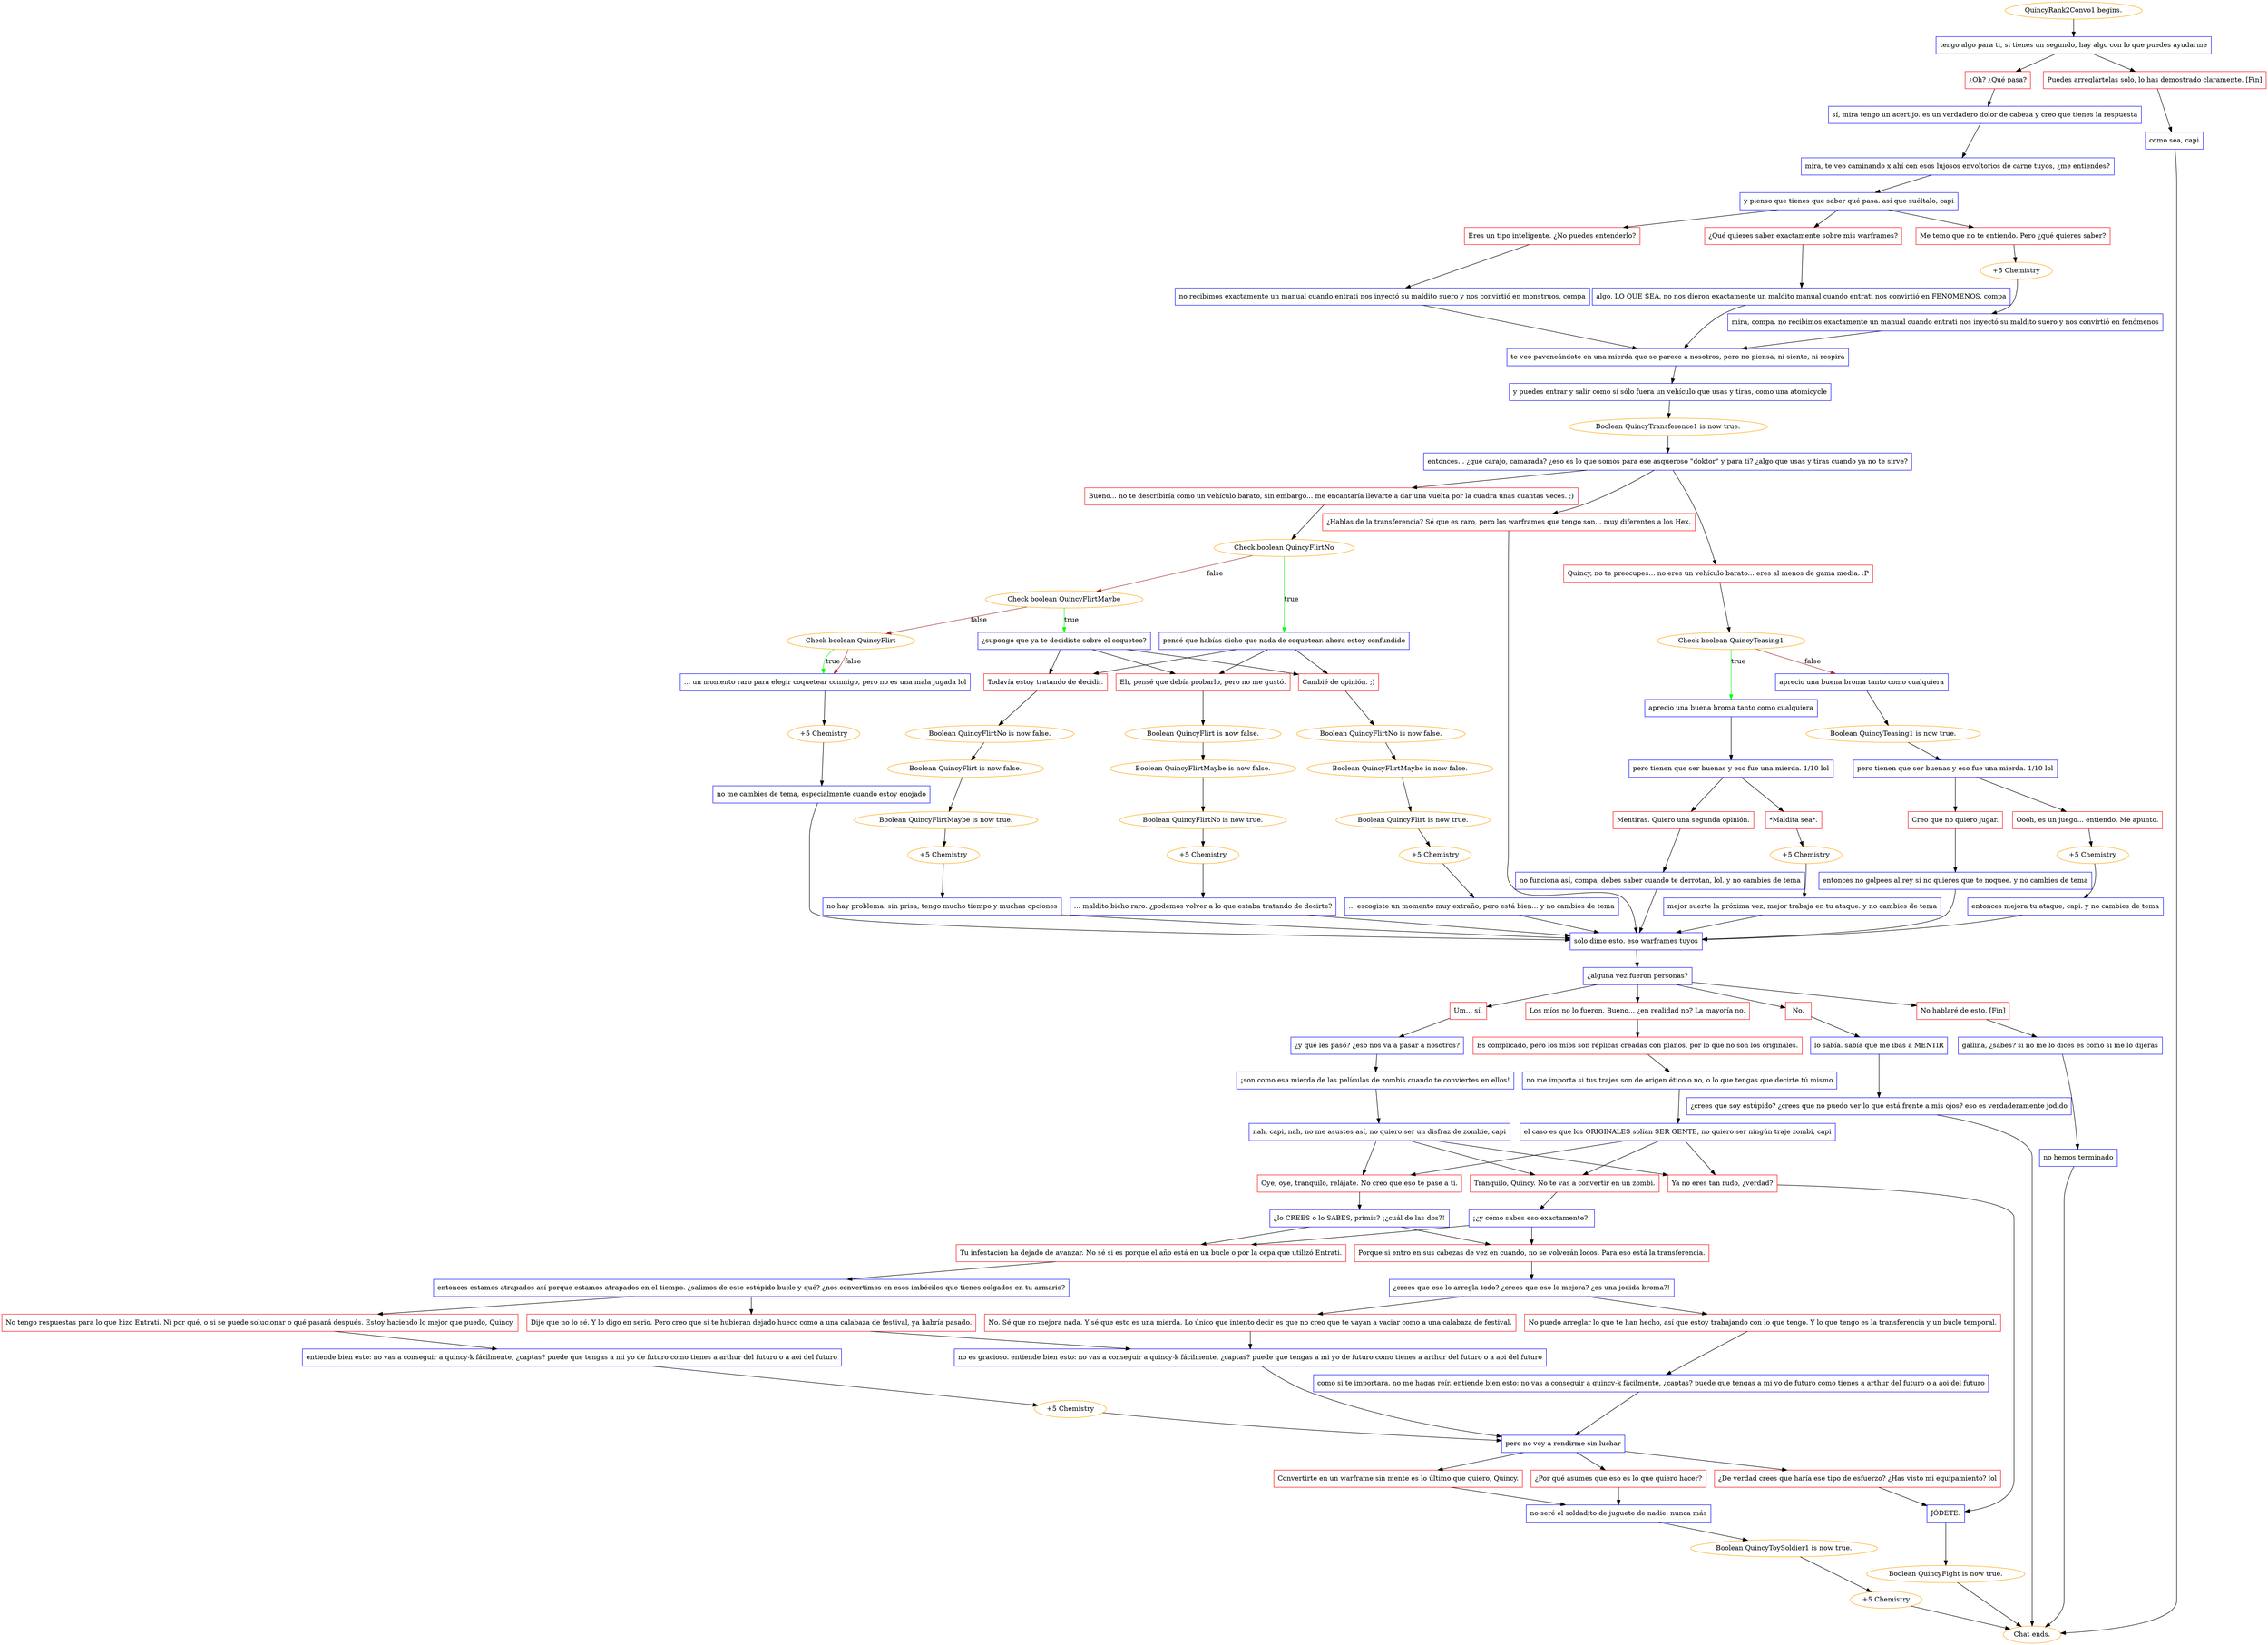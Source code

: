 digraph {
	"QuincyRank2Convo1 begins." [color=orange];
		"QuincyRank2Convo1 begins." -> j2893208944;
	j2893208944 [label="tengo algo para ti, si tienes un segundo, hay algo con lo que puedes ayudarme",shape=box,color=blue];
		j2893208944 -> j2159617136;
		j2893208944 -> j1268501303;
	j2159617136 [label="¿Oh? ¿Qué pasa?",shape=box,color=red];
		j2159617136 -> j3633919011;
	j1268501303 [label="Puedes arreglártelas solo, lo has demostrado claramente. [Fin]",shape=box,color=red];
		j1268501303 -> j4247216181;
	j3633919011 [label="sí, mira tengo un acertijo. es un verdadero dolor de cabeza y creo que tienes la respuesta",shape=box,color=blue];
		j3633919011 -> j712979205;
	j4247216181 [label="como sea, capi",shape=box,color=blue];
		j4247216181 -> "Chat ends.";
	j712979205 [label="mira, te veo caminando x ahí con esos lujosos envoltorios de carne tuyos, ¿me entiendes?",shape=box,color=blue];
		j712979205 -> j3919173427;
	"Chat ends." [color=orange];
	j3919173427 [label="y pienso que tienes que saber qué pasa. así que suéltalo, capi",shape=box,color=blue];
		j3919173427 -> j3931831960;
		j3919173427 -> j1197292966;
		j3919173427 -> j2172357221;
	j3931831960 [label="¿Qué quieres saber exactamente sobre mis warframes?",shape=box,color=red];
		j3931831960 -> j327319228;
	j1197292966 [label="Me temo que no te entiendo. Pero ¿qué quieres saber?",shape=box,color=red];
		j1197292966 -> j318222741;
	j2172357221 [label="Eres un tipo inteligente. ¿No puedes entenderlo?",shape=box,color=red];
		j2172357221 -> j3885532391;
	j327319228 [label="algo. LO QUE SEA. no nos dieron exactamente un maldito manual cuando entrati nos convirtió en FENÓMENOS, compa",shape=box,color=blue];
		j327319228 -> j2646397522;
	j318222741 [label="+5 Chemistry",color=orange];
		j318222741 -> j1726734938;
	j3885532391 [label="no recibimos exactamente un manual cuando entrati nos inyectó su maldito suero y nos convirtió en monstruos, compa",shape=box,color=blue];
		j3885532391 -> j2646397522;
	j2646397522 [label="te veo pavoneándote en una mierda que se parece a nosotros, pero no piensa, ni siente, ni respira",shape=box,color=blue];
		j2646397522 -> j1067414701;
	j1726734938 [label="mira, compa. no recibimos exactamente un manual cuando entrati nos inyectó su maldito suero y nos convirtió en fenómenos",shape=box,color=blue];
		j1726734938 -> j2646397522;
	j1067414701 [label="y puedes entrar y salir como si sólo fuera un vehículo que usas y tiras, como una atomicycle",shape=box,color=blue];
		j1067414701 -> j3710104536;
	j3710104536 [label="Boolean QuincyTransference1 is now true.",color=orange];
		j3710104536 -> j784945972;
	j784945972 [label="entonces... ¿qué carajo, camarada? ¿eso es lo que somos para ese asqueroso \"doktor\" y para ti? ¿algo que usas y tiras cuando ya no te sirve?",shape=box,color=blue];
		j784945972 -> j3328482027;
		j784945972 -> j3507289124;
		j784945972 -> j1086609658;
	j3328482027 [label="¿Hablas de la transferencia? Sé que es raro, pero los warframes que tengo son... muy diferentes a los Hex.",shape=box,color=red];
		j3328482027 -> j1524986282;
	j3507289124 [label="Quincy, no te preocupes... no eres un vehículo barato... eres al menos de gama media. :P",shape=box,color=red];
		j3507289124 -> j1909544397;
	j1086609658 [label="Bueno... no te describiría como un vehículo barato, sin embargo... me encantaría llevarte a dar una vuelta por la cuadra unas cuantas veces. ;)",shape=box,color=red];
		j1086609658 -> j3515667105;
	j1524986282 [label="solo dime esto. eso warframes tuyos",shape=box,color=blue];
		j1524986282 -> j3876714204;
	j1909544397 [label="Check boolean QuincyTeasing1",color=orange];
		j1909544397 -> j881606053 [label=true,color=green];
		j1909544397 -> j3099611748 [label=false,color=brown];
	j3515667105 [label="Check boolean QuincyFlirtNo",color=orange];
		j3515667105 -> j3106247183 [label=true,color=green];
		j3515667105 -> j4006540290 [label=false,color=brown];
	j3876714204 [label="¿alguna vez fueron personas?",shape=box,color=blue];
		j3876714204 -> j3784350150;
		j3876714204 -> j576225565;
		j3876714204 -> j2313251392;
		j3876714204 -> j3663137770;
	j881606053 [label="aprecio una buena broma tanto como cualquiera",shape=box,color=blue];
		j881606053 -> j3784799030;
	j3099611748 [label="aprecio una buena broma tanto como cualquiera",shape=box,color=blue];
		j3099611748 -> j3976301660;
	j3106247183 [label="pensé que habías dicho que nada de coquetear. ahora estoy confundido",shape=box,color=blue];
		j3106247183 -> j2177535642;
		j3106247183 -> j2781285241;
		j3106247183 -> j3405664463;
	j4006540290 [label="Check boolean QuincyFlirtMaybe",color=orange];
		j4006540290 -> j928013547 [label=true,color=green];
		j4006540290 -> j2034270586 [label=false,color=brown];
	j3784350150 [label="Um... sí.",shape=box,color=red];
		j3784350150 -> j3693104732;
	j576225565 [label="Los míos no lo fueron. Bueno... ¿en realidad no? La mayoría no.",shape=box,color=red];
		j576225565 -> j3929271211;
	j2313251392 [label="No.",shape=box,color=red];
		j2313251392 -> j2487239464;
	j3663137770 [label="No hablaré de esto. [Fin]",shape=box,color=red];
		j3663137770 -> j3075403943;
	j3784799030 [label="pero tienen que ser buenas y eso fue una mierda. 1/10 lol",shape=box,color=blue];
		j3784799030 -> j2666091490;
		j3784799030 -> j1286131015;
	j3976301660 [label="Boolean QuincyTeasing1 is now true.",color=orange];
		j3976301660 -> j1415497874;
	j2177535642 [label="Cambié de opinión. ;)",shape=box,color=red];
		j2177535642 -> j3730231712;
	j2781285241 [label="Eh, pensé que debía probarlo, pero no me gustó.",shape=box,color=red];
		j2781285241 -> j3915492920;
	j3405664463 [label="Todavía estoy tratando de decidir.",shape=box,color=red];
		j3405664463 -> j2553199904;
	j928013547 [label="¿supongo que ya te decidiste sobre el coqueteo?",shape=box,color=blue];
		j928013547 -> j2177535642;
		j928013547 -> j2781285241;
		j928013547 -> j3405664463;
	j2034270586 [label="Check boolean QuincyFlirt",color=orange];
		j2034270586 -> j2760987632 [label=true,color=green];
		j2034270586 -> j2760987632 [label=false,color=brown];
	j3693104732 [label="¿y qué les pasó? ¿eso nos va a pasar a nosotros?",shape=box,color=blue];
		j3693104732 -> j3974222023;
	j3929271211 [label="Es complicado, pero los míos son réplicas creadas con planos, por lo que no son los originales.",shape=box,color=red];
		j3929271211 -> j2900350937;
	j2487239464 [label="lo sabía. sabía que me ibas a MENTIR",shape=box,color=blue];
		j2487239464 -> j3426918745;
	j3075403943 [label="gallina, ¿sabes? si no me lo dices es como si me lo dijeras",shape=box,color=blue];
		j3075403943 -> j3452649306;
	j2666091490 [label="*Maldita sea*.",shape=box,color=red];
		j2666091490 -> j3459800658;
	j1286131015 [label="Mentiras. Quiero una segunda opinión.",shape=box,color=red];
		j1286131015 -> j2404557205;
	j1415497874 [label="pero tienen que ser buenas y eso fue una mierda. 1/10 lol",shape=box,color=blue];
		j1415497874 -> j2409141956;
		j1415497874 -> j2973856340;
	j3730231712 [label="Boolean QuincyFlirtNo is now false.",color=orange];
		j3730231712 -> j4125132078;
	j3915492920 [label="Boolean QuincyFlirt is now false.",color=orange];
		j3915492920 -> j1818522509;
	j2553199904 [label="Boolean QuincyFlirtNo is now false.",color=orange];
		j2553199904 -> j1900022346;
	j2760987632 [label="... un momento raro para elegir coquetear conmigo, pero no es una mala jugada lol",shape=box,color=blue];
		j2760987632 -> j2663571630;
	j3974222023 [label="¡son como esa mierda de las películas de zombis cuando te conviertes en ellos!",shape=box,color=blue];
		j3974222023 -> j2501041527;
	j2900350937 [label="no me importa si tus trajes son de origen ético o no, o lo que tengas que decirte tú mismo",shape=box,color=blue];
		j2900350937 -> j2764253778;
	j3426918745 [label="¿crees que soy estúpido? ¿crees que no puedo ver lo que está frente a mis ojos? eso es verdaderamente jodido",shape=box,color=blue];
		j3426918745 -> "Chat ends.";
	j3452649306 [label="no hemos terminado",shape=box,color=blue];
		j3452649306 -> "Chat ends.";
	j3459800658 [label="+5 Chemistry",color=orange];
		j3459800658 -> j3812527455;
	j2404557205 [label="no funciona así, compa, debes saber cuando te derrotan, lol. y no cambies de tema",shape=box,color=blue];
		j2404557205 -> j1524986282;
	j2409141956 [label="Creo que no quiero jugar.",shape=box,color=red];
		j2409141956 -> j3161113653;
	j2973856340 [label="Oooh, es un juego... entiendo. Me apunto.",shape=box,color=red];
		j2973856340 -> j1750123384;
	j4125132078 [label="Boolean QuincyFlirtMaybe is now false.",color=orange];
		j4125132078 -> j3950128875;
	j1818522509 [label="Boolean QuincyFlirtMaybe is now false.",color=orange];
		j1818522509 -> j1230045735;
	j1900022346 [label="Boolean QuincyFlirt is now false.",color=orange];
		j1900022346 -> j593599538;
	j2663571630 [label="+5 Chemistry",color=orange];
		j2663571630 -> j872138254;
	j2501041527 [label="nah, capi, nah, no me asustes así, no quiero ser un disfraz de zombie, capi",shape=box,color=blue];
		j2501041527 -> j3806139186;
		j2501041527 -> j1484608733;
		j2501041527 -> j3745152541;
	j2764253778 [label="el caso es que los ORIGINALES solían SER GENTE, no quiero ser ningún traje zombi, capi",shape=box,color=blue];
		j2764253778 -> j3806139186;
		j2764253778 -> j1484608733;
		j2764253778 -> j3745152541;
	j3812527455 [label="mejor suerte la próxima vez, mejor trabaja en tu ataque. y no cambies de tema",shape=box,color=blue];
		j3812527455 -> j1524986282;
	j3161113653 [label="entonces no golpees al rey si no quieres que te noquee. y no cambies de tema",shape=box,color=blue];
		j3161113653 -> j1524986282;
	j1750123384 [label="+5 Chemistry",color=orange];
		j1750123384 -> j3276589744;
	j3950128875 [label="Boolean QuincyFlirt is now true.",color=orange];
		j3950128875 -> j264475484;
	j1230045735 [label="Boolean QuincyFlirtNo is now true.",color=orange];
		j1230045735 -> j943219661;
	j593599538 [label="Boolean QuincyFlirtMaybe is now true.",color=orange];
		j593599538 -> j1516914412;
	j872138254 [label="no me cambies de tema, especialmente cuando estoy enojado",shape=box,color=blue];
		j872138254 -> j1524986282;
	j3806139186 [label="Oye, oye, tranquilo, relájate. No creo que eso te pase a ti.",shape=box,color=red];
		j3806139186 -> j330442038;
	j1484608733 [label="Tranquilo, Quincy. No te vas a convertir en un zombi.",shape=box,color=red];
		j1484608733 -> j1444397065;
	j3745152541 [label="Ya no eres tan rudo, ¿verdad?",shape=box,color=red];
		j3745152541 -> j3135619570;
	j3276589744 [label="entonces mejora tu ataque, capi. y no cambies de tema",shape=box,color=blue];
		j3276589744 -> j1524986282;
	j264475484 [label="+5 Chemistry",color=orange];
		j264475484 -> j695083590;
	j943219661 [label="+5 Chemistry",color=orange];
		j943219661 -> j3716781339;
	j1516914412 [label="+5 Chemistry",color=orange];
		j1516914412 -> j2856620946;
	j330442038 [label="¿lo CREES o lo SABES, primis? ¡¿cuál de las dos?!",shape=box,color=blue];
		j330442038 -> j903219173;
		j330442038 -> j1919465062;
	j1444397065 [label="¡¿y cómo sabes eso exactamente?!",shape=box,color=blue];
		j1444397065 -> j1919465062;
		j1444397065 -> j903219173;
	j3135619570 [label="JÓDETE.",shape=box,color=blue];
		j3135619570 -> j2299206206;
	j695083590 [label="... escogiste un momento muy extraño, pero está bien... y no cambies de tema",shape=box,color=blue];
		j695083590 -> j1524986282;
	j3716781339 [label="... maldito bicho raro. ¿podemos volver a lo que estaba tratando de decirte?",shape=box,color=blue];
		j3716781339 -> j1524986282;
	j2856620946 [label="no hay problema. sin prisa, tengo mucho tiempo y muchas opciones",shape=box,color=blue];
		j2856620946 -> j1524986282;
	j903219173 [label="Porque si entro en sus cabezas de vez en cuando, no se volverán locos. Para eso está la transferencia.",shape=box,color=red];
		j903219173 -> j4204859972;
	j1919465062 [label="Tu infestación ha dejado de avanzar. No sé si es porque el año está en un bucle o por la cepa que utilizó Entrati.",shape=box,color=red];
		j1919465062 -> j745227936;
	j2299206206 [label="Boolean QuincyFight is now true.",color=orange];
		j2299206206 -> "Chat ends.";
	j4204859972 [label="¿crees que eso lo arregla todo? ¿crees que eso lo mejora? ¿es una jodida broma?!",shape=box,color=blue];
		j4204859972 -> j3069213174;
		j4204859972 -> j195927238;
	j745227936 [label="entonces estamos atrapados así porque estamos atrapados en el tiempo. ¿salimos de este estúpido bucle y qué? ¿nos convertimos en esos imbéciles que tienes colgados en tu armario?",shape=box,color=blue];
		j745227936 -> j2273583762;
		j745227936 -> j2772680152;
	j3069213174 [label="No. Sé que no mejora nada. Y sé que esto es una mierda. Lo único que intento decir es que no creo que te vayan a vaciar como a una calabaza de festival.",shape=box,color=red];
		j3069213174 -> j2973861222;
	j195927238 [label="No puedo arreglar lo que te han hecho, así que estoy trabajando con lo que tengo. Y lo que tengo es la transferencia y un bucle temporal.",shape=box,color=red];
		j195927238 -> j380500279;
	j2273583762 [label="No tengo respuestas para lo que hizo Entrati. Ni por qué, o si se puede solucionar o qué pasará después. Estoy haciendo lo mejor que puedo, Quincy.",shape=box,color=red];
		j2273583762 -> j3780310019;
	j2772680152 [label="Dije que no lo sé. Y lo digo en serio. Pero creo que si te hubieran dejado hueco como a una calabaza de festival, ya habría pasado.",shape=box,color=red];
		j2772680152 -> j2973861222;
	j2973861222 [label="no es gracioso. entiende bien esto: no vas a conseguir a quincy-k fácilmente, ¿captas? puede que tengas a mi yo de futuro como tienes a arthur del futuro o a aoi del futuro",shape=box,color=blue];
		j2973861222 -> j3964896411;
	j380500279 [label="como si te importara. no me hagas reír. entiende bien esto: no vas a conseguir a quincy-k fácilmente, ¿captas? puede que tengas a mi yo de futuro como tienes a arthur del futuro o a aoi del futuro",shape=box,color=blue];
		j380500279 -> j3964896411;
	j3780310019 [label="entiende bien esto: no vas a conseguir a quincy-k fácilmente, ¿captas? puede que tengas a mi yo de futuro como tienes a arthur del futuro o a aoi del futuro",shape=box,color=blue];
		j3780310019 -> j3412305425;
	j3964896411 [label="pero no voy a rendirme sin luchar",shape=box,color=blue];
		j3964896411 -> j2001582102;
		j3964896411 -> j590917597;
		j3964896411 -> j2105009635;
	j3412305425 [label="+5 Chemistry",color=orange];
		j3412305425 -> j3964896411;
	j2001582102 [label="Convertirte en un warframe sin mente es lo último que quiero, Quincy.",shape=box,color=red];
		j2001582102 -> j4120914097;
	j590917597 [label="¿Por qué asumes que eso es lo que quiero hacer?",shape=box,color=red];
		j590917597 -> j4120914097;
	j2105009635 [label="¿De verdad crees que haría ese tipo de esfuerzo? ¿Has visto mi equipamiento? lol",shape=box,color=red];
		j2105009635 -> j3135619570;
	j4120914097 [label="no seré el soldadito de juguete de nadie. nunca más",shape=box,color=blue];
		j4120914097 -> j2433684752;
	j2433684752 [label="Boolean QuincyToySoldier1 is now true.",color=orange];
		j2433684752 -> j4081414586;
	j4081414586 [label="+5 Chemistry",color=orange];
		j4081414586 -> "Chat ends.";
}